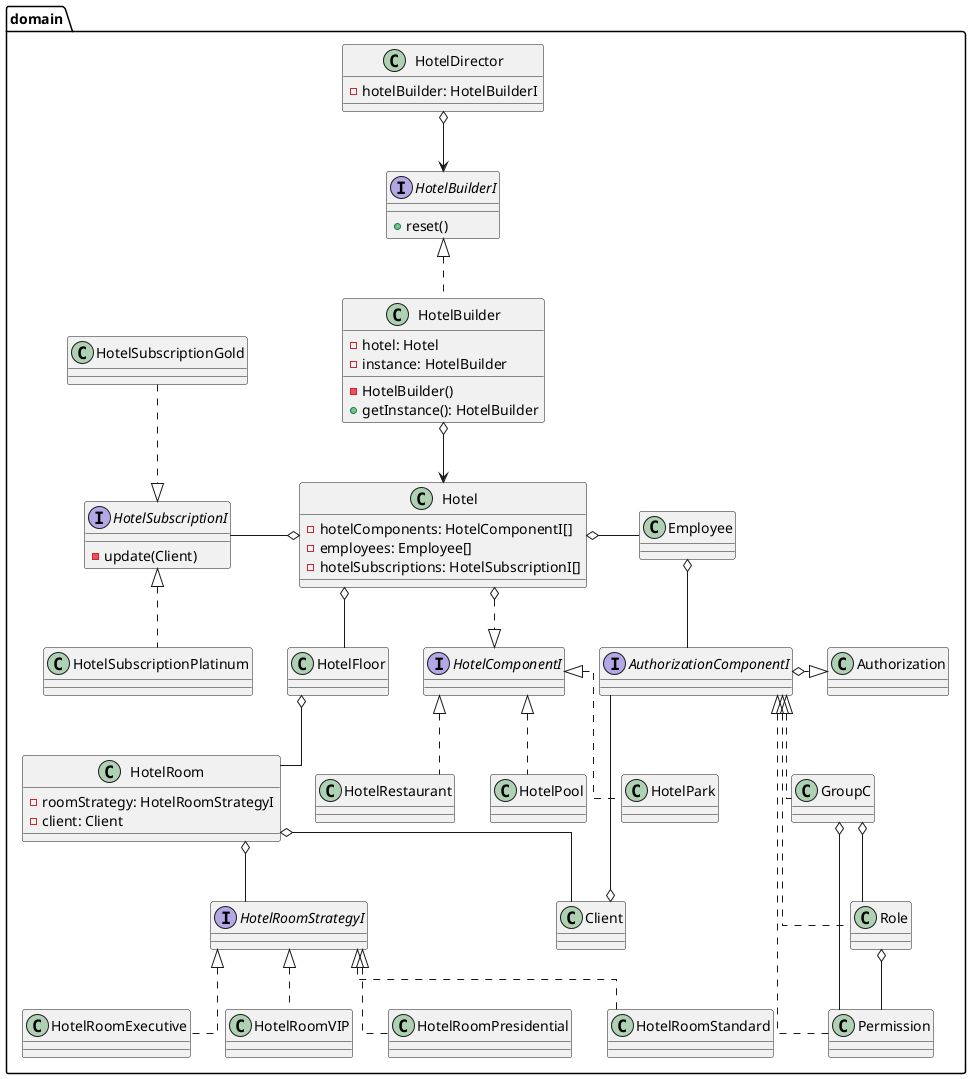 @startuml  
skinparam linetype ortho

package domain{

    interface HotelBuilderI{
        + reset()
    }
    class HotelDirector{
        - hotelBuilder: HotelBuilderI
    }
    class HotelBuilder{
        - hotel: Hotel
        - instance: HotelBuilder
        - HotelBuilder()
        + getInstance(): HotelBuilder
    }

    interface HotelComponentI{}

    class Hotel{
        - hotelComponents: HotelComponentI[]
        - employees: Employee[]
        - hotelSubscriptions: HotelSubscriptionI[]
    }
    class HotelPool{}
    class HotelPark{}
    class HotelRestaurant{}

    class HotelFloor{}

    interface HotelRoomStrategyI{}
    class HotelRoom{
        - roomStrategy: HotelRoomStrategyI
        - client: Client
    }
    class HotelRoomStandard{}
    class HotelRoomExecutive{}
    class HotelRoomVIP{}
    class HotelRoomPresidential{}

    class Employee{}
    class Client{}

    interface AuthorizationComponentI{}
    class GroupC{}
    class Role{}
    class Permission{}
    class Authorization{}

    interface HotelSubscriptionI{
        - update(Client)
    }

    class HotelSubscriptionGold{}
    class HotelSubscriptionPlatinum{}


}

HotelBuilderI <|.. HotelBuilder
HotelBuilder o--> Hotel
HotelDirector o--> HotelBuilderI

HotelComponentI <|.up.o Hotel
HotelComponentI <|.. HotelPool
HotelComponentI <|.. HotelPark
HotelComponentI <|.. HotelRestaurant

Hotel o-- HotelFloor
HotelFloor o-- HotelRoom

HotelRoomStrategyI -up-o HotelRoom
HotelRoomStrategyI <|.. HotelRoomStandard
HotelRoomStrategyI <|.. HotelRoomExecutive
HotelRoomStrategyI <|.. HotelRoomVIP
HotelRoomStrategyI <|.. HotelRoomPresidential

Hotel o-right- Employee
HotelRoom o-- Client

Client o-up- AuthorizationComponentI
Employee o-- AuthorizationComponentI

AuthorizationComponentI o.right.|> Authorization
AuthorizationComponentI <|.. GroupC
AuthorizationComponentI <|.. Role
AuthorizationComponentI <|.. Permission

GroupC o-- Permission
GroupC o-- Role
Role o-- Permission

HotelSubscriptionI -right-o Hotel
HotelSubscriptionI <|.up. HotelSubscriptionGold
HotelSubscriptionI <|.. HotelSubscriptionPlatinum


@enduml 